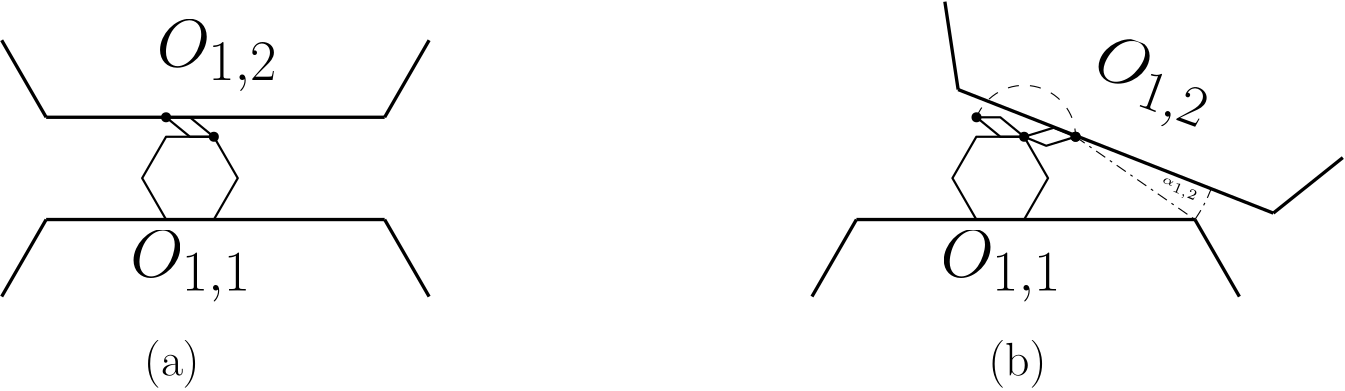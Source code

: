<?xml version="1.0"?>
<!DOCTYPE ipe SYSTEM "ipe.dtd">
<ipe version="70107" creator="Ipe 7.2.2">
<info created="D:20160709162510" modified="D:20160709180854"/>
<ipestyle name="basic">
<symbol name="arrow/arc(spx)">
<path stroke="sym-stroke" fill="sym-stroke" pen="sym-pen">
0 0 m
-1 0.333 l
-1 -0.333 l
h
</path>
</symbol>
<symbol name="arrow/farc(spx)">
<path stroke="sym-stroke" fill="white" pen="sym-pen">
0 0 m
-1 0.333 l
-1 -0.333 l
h
</path>
</symbol>
<symbol name="arrow/ptarc(spx)">
<path stroke="sym-stroke" fill="sym-stroke" pen="sym-pen">
0 0 m
-1 0.333 l
-0.8 0 l
-1 -0.333 l
h
</path>
</symbol>
<symbol name="arrow/fptarc(spx)">
<path stroke="sym-stroke" fill="white" pen="sym-pen">
0 0 m
-1 0.333 l
-0.8 0 l
-1 -0.333 l
h
</path>
</symbol>
<symbol name="mark/circle(sx)" transformations="translations">
<path fill="sym-stroke">
0.6 0 0 0.6 0 0 e
0.4 0 0 0.4 0 0 e
</path>
</symbol>
<symbol name="mark/disk(sx)" transformations="translations">
<path fill="sym-stroke">
0.6 0 0 0.6 0 0 e
</path>
</symbol>
<symbol name="mark/fdisk(sfx)" transformations="translations">
<group>
<path fill="sym-fill">
0.5 0 0 0.5 0 0 e
</path>
<path fill="sym-stroke" fillrule="eofill">
0.6 0 0 0.6 0 0 e
0.4 0 0 0.4 0 0 e
</path>
</group>
</symbol>
<symbol name="mark/box(sx)" transformations="translations">
<path fill="sym-stroke" fillrule="eofill">
-0.6 -0.6 m
0.6 -0.6 l
0.6 0.6 l
-0.6 0.6 l
h
-0.4 -0.4 m
0.4 -0.4 l
0.4 0.4 l
-0.4 0.4 l
h
</path>
</symbol>
<symbol name="mark/square(sx)" transformations="translations">
<path fill="sym-stroke">
-0.6 -0.6 m
0.6 -0.6 l
0.6 0.6 l
-0.6 0.6 l
h
</path>
</symbol>
<symbol name="mark/fsquare(sfx)" transformations="translations">
<group>
<path fill="sym-fill">
-0.5 -0.5 m
0.5 -0.5 l
0.5 0.5 l
-0.5 0.5 l
h
</path>
<path fill="sym-stroke" fillrule="eofill">
-0.6 -0.6 m
0.6 -0.6 l
0.6 0.6 l
-0.6 0.6 l
h
-0.4 -0.4 m
0.4 -0.4 l
0.4 0.4 l
-0.4 0.4 l
h
</path>
</group>
</symbol>
<symbol name="mark/cross(sx)" transformations="translations">
<group>
<path fill="sym-stroke">
-0.43 -0.57 m
0.57 0.43 l
0.43 0.57 l
-0.57 -0.43 l
h
</path>
<path fill="sym-stroke">
-0.43 0.57 m
0.57 -0.43 l
0.43 -0.57 l
-0.57 0.43 l
h
</path>
</group>
</symbol>
<symbol name="arrow/fnormal(spx)">
<path stroke="sym-stroke" fill="white" pen="sym-pen">
0 0 m
-1 0.333 l
-1 -0.333 l
h
</path>
</symbol>
<symbol name="arrow/pointed(spx)">
<path stroke="sym-stroke" fill="sym-stroke" pen="sym-pen">
0 0 m
-1 0.333 l
-0.8 0 l
-1 -0.333 l
h
</path>
</symbol>
<symbol name="arrow/fpointed(spx)">
<path stroke="sym-stroke" fill="white" pen="sym-pen">
0 0 m
-1 0.333 l
-0.8 0 l
-1 -0.333 l
h
</path>
</symbol>
<symbol name="arrow/linear(spx)">
<path stroke="sym-stroke" pen="sym-pen">
-1 0.333 m
0 0 l
-1 -0.333 l
</path>
</symbol>
<symbol name="arrow/fdouble(spx)">
<path stroke="sym-stroke" fill="white" pen="sym-pen">
0 0 m
-1 0.333 l
-1 -0.333 l
h
-1 0 m
-2 0.333 l
-2 -0.333 l
h
</path>
</symbol>
<symbol name="arrow/double(spx)">
<path stroke="sym-stroke" fill="sym-stroke" pen="sym-pen">
0 0 m
-1 0.333 l
-1 -0.333 l
h
-1 0 m
-2 0.333 l
-2 -0.333 l
h
</path>
</symbol>
<pen name="heavier" value="0.8"/>
<pen name="fat" value="1.2"/>
<pen name="ultrafat" value="2"/>
<symbolsize name="large" value="5"/>
<symbolsize name="small" value="2"/>
<symbolsize name="tiny" value="1.1"/>
<arrowsize name="large" value="10"/>
<arrowsize name="small" value="5"/>
<arrowsize name="tiny" value="3"/>
<color name="red" value="1 0 0"/>
<color name="green" value="0 1 0"/>
<color name="blue" value="0 0 1"/>
<color name="yellow" value="1 1 0"/>
<color name="orange" value="1 0.647 0"/>
<color name="gold" value="1 0.843 0"/>
<color name="purple" value="0.627 0.125 0.941"/>
<color name="gray" value="0.745"/>
<color name="brown" value="0.647 0.165 0.165"/>
<color name="navy" value="0 0 0.502"/>
<color name="pink" value="1 0.753 0.796"/>
<color name="seagreen" value="0.18 0.545 0.341"/>
<color name="turquoise" value="0.251 0.878 0.816"/>
<color name="violet" value="0.933 0.51 0.933"/>
<color name="darkblue" value="0 0 0.545"/>
<color name="darkcyan" value="0 0.545 0.545"/>
<color name="darkgray" value="0.663"/>
<color name="darkgreen" value="0 0.392 0"/>
<color name="darkmagenta" value="0.545 0 0.545"/>
<color name="darkorange" value="1 0.549 0"/>
<color name="darkred" value="0.545 0 0"/>
<color name="lightblue" value="0.678 0.847 0.902"/>
<color name="lightcyan" value="0.878 1 1"/>
<color name="lightgray" value="0.827"/>
<color name="lightgreen" value="0.565 0.933 0.565"/>
<color name="lightyellow" value="1 1 0.878"/>
<dashstyle name="dashed" value="[4] 0"/>
<dashstyle name="dotted" value="[1 3] 0"/>
<dashstyle name="dash dotted" value="[4 2 1 2] 0"/>
<dashstyle name="dash dot dotted" value="[4 2 1 2 1 2] 0"/>
<textsize name="large" value="\large"/>
<textsize name="Large" value="\Large"/>
<textsize name="LARGE" value="\LARGE"/>
<textsize name="huge" value="\huge"/>
<textsize name="Huge" value="\Huge"/>
<textsize name="small" value="\small"/>
<textsize name="footnote" value="\footnotesize"/>
<textsize name="tiny" value="\tiny"/>
<textstyle name="center" begin="\begin{center}" end="\end{center}"/>
<textstyle name="itemize" begin="\begin{itemize}" end="\end{itemize}"/>
<textstyle name="item" begin="\begin{itemize}\item{}" end="\end{itemize}"/>
<gridsize name="4 pts" value="4"/>
<gridsize name="8 pts (~3 mm)" value="8"/>
<gridsize name="16 pts (~6 mm)" value="16"/>
<gridsize name="32 pts (~12 mm)" value="32"/>
<gridsize name="10 pts (~3.5 mm)" value="10"/>
<gridsize name="20 pts (~7 mm)" value="20"/>
<gridsize name="14 pts (~5 mm)" value="14"/>
<gridsize name="28 pts (~10 mm)" value="28"/>
<gridsize name="56 pts (~20 mm)" value="56"/>
<anglesize name="90 deg" value="90"/>
<anglesize name="60 deg" value="60"/>
<anglesize name="45 deg" value="45"/>
<anglesize name="30 deg" value="30"/>
<anglesize name="22.5 deg" value="22.5"/>
<opacity name="10%" value="0.1"/>
<opacity name="30%" value="0.3"/>
<opacity name="50%" value="0.5"/>
<opacity name="75%" value="0.75"/>
<tiling name="falling" angle="-60" step="4" width="1"/>
<tiling name="rising" angle="30" step="4" width="1"/>
</ipestyle>
<ipestyle name="bigpaper">
<layout paper="10000 6000" origin="0 0" frame="10000 6000"/>
<titlestyle pos="10 10" size="LARGE" color="title"  valign="baseline"/>
</ipestyle>
<page>
<layer name="alpha"/>
<view layers="alpha" active="alpha"/>
<path layer="alpha" matrix="0.141213 0 0 0.141213 4683.61 2806.63" stroke="black" pen="heavier">
5369.85 3072 m
5308.93 3177.53 l
5187.07 3177.53 l
5126.15 3072 l
5187.07 2966.47 l
5308.93 2966.47 l
h
</path>
<use matrix="1 0 0 1 1473.8 47.9955" name="mark/disk(sx)" pos="3959.49 3207.34" size="normal" stroke="black"/>
<text matrix="1 0 0 1 1475.36 148.008" transformations="translations" pos="3927.84 3056.81" stroke="black" type="label" width="43.619" height="16.927" depth="8.81" valign="baseline" size="Huge">$O_{1,1}$</text>
<use matrix="1 0 0 1 312.159 -8.6545" name="mark/disk(sx)" pos="5139.66 3263.99" size="normal" stroke="black"/>
<path matrix="0.925584 -0.378542 -0.378542 -0.925584 3001.15 7722.81" stroke="black" pen="heavier">
3942.29 3214.35 m
3950.87 3207.34 l
3959.43 3207.34 l
3950.87 3214.35 l
3942.29 3214.35 l
</path>
<use matrix="0.93905 -0.34378 0.34378 0.93905 644.781 1592.18" name="mark/disk(sx)" pos="3942.29 3214.35" size="normal" stroke="black"/>
<path matrix="1 0 0 1 1473.86 47.9955" stroke="black" pen="heavier">
3942.29 3214.35 m
3950.87 3207.34 l
3959.43 3207.34 l
3950.87 3214.35 l
3942.29 3214.35 l
</path>
<use matrix="1 0 0 1 1473.86 47.9955" name="mark/disk(sx)" pos="3942.29 3214.35" size="normal" stroke="black"/>
<path matrix="1 0 0 1 -9.22 -1.6445" stroke="black" dash="dashed">
5425.37 3263.99 m
18.5181 0 0 -18.5181 5442.51 3256.98 5461.03 3256.98 a
</path>
<path matrix="0.141213 0 0 0.141213 4391.91 2806.63" stroke="black" pen="heavier">
5369.85 3072 m
5308.93 3177.53 l
5187.07 3177.53 l
5126.15 3072 l
5187.07 2966.47 l
5308.93 2966.47 l
h
</path>
<path matrix="1 0 0 1 1182.1 47.9955" stroke="black" pen="heavier">
3942.29 3214.35 m
3950.87 3207.34 l
3959.43 3207.34 l
3950.87 3214.35 l
3942.29 3214.35 l
</path>
<use matrix="1 0 0 1 1182.1 47.9955" name="mark/disk(sx)" pos="3942.29 3214.35" size="normal" stroke="black"/>
<use matrix="1 0 0 1 1182.1 47.9955" name="mark/disk(sx)" pos="3959.49 3207.34" size="normal" stroke="black"/>
<text matrix="1 0 0 1 1183.66 148.008" transformations="translations" pos="3927.84 3056.81" stroke="black" type="label" width="43.619" height="16.927" depth="8.81" valign="baseline" size="Huge">$O_{1,1}$</text>
<text matrix="1 0 0 1 1193.16 223.725" transformations="translations" pos="3927.84 3056.81" stroke="black" type="label" width="43.619" height="16.927" depth="8.81" valign="baseline" size="Huge">$O_{1,2}$</text>
<text matrix="0.938442 -0.345437 0.345437 0.938442 715.371 1766" transformations="rigid" pos="3927.84 3056.81" stroke="black" type="label" width="43.619" height="16.927" depth="8.81" valign="baseline" size="Huge">$O_{1,2}$</text>
<text matrix="1 0 0 1 -3.64173 193.34" transformations="translations" pos="5120 2976" stroke="black" type="label" width="20.088" height="12.896" depth="4.29" valign="baseline" size="LARGE">(a)</text>
<text matrix="1 0 0 1 300.358 193.34" transformations="translations" pos="5120 2976" stroke="black" type="label" width="20.988" height="12.896" depth="4.29" valign="baseline" size="LARGE">(b)</text>
<path stroke="black" dash="dash dotted">
5494.78 3225.53 m
52.2881 0 0 52.2881 5451.82 3255.34 5500.64 3236.61 a
</path>
<path stroke="black" dash="dash dotted">
5451.82 3255.34 m
5494.78 3225.53 l
</path>
<text matrix="0.921977 -0.387244 0.387244 0.921977 -826.056 2375.78" transformations="rigid" pos="5482.25 3238.91" stroke="black" type="label" width="14.111" height="2.148" depth="2.46" valign="baseline" size="tiny">$\alpha_{1,2}$</text>
<path stroke="black" pen="fat">
5081.22 3262.36 m
5065.21 3290.09 l
</path>
<path matrix="1 0 0 1 429.57 -64.56" stroke="black" pen="fat">
5081.22 3262.36 m
5065.21 3290.09 l
</path>
<path matrix="1 0 0 1 137.87 -64.56" stroke="black" pen="fat">
5081.22 3262.36 m
5065.21 3290.09 l
</path>
<path matrix="0.5 -0.866025 0.866025 0.5 -300.687 5967.09" stroke="black" pen="fat">
5081.22 3262.36 m
5065.21 3290.09 l
</path>
<path matrix="0.5 -0.866025 0.866025 0.5 -8.987 5967.09" stroke="black" pen="fat">
5081.22 3262.36 m
5065.21 3290.09 l
</path>
<path matrix="0.5 -0.866025 0.866025 0.5 -162.817 6031.64" stroke="black" pen="fat">
5081.22 3262.36 m
5065.21 3290.09 l
</path>
<path stroke="black" pen="fat">
5409.54 3272.32 m
5404.76 3303.97 l
</path>
<path stroke="black" pen="fat">
5523 3227.85 m
5548.02 3247.83 l
</path>
<path stroke="black" pen="fat">
5409.54 3272.32 m
5523 3227.85 l
</path>
<path stroke="black" pen="fat">
5081.22 3262.36 m
5203.08 3262.35 l
</path>
<path stroke="black" pen="fat">
5081.22 3225.53 m
5203.08 3225.53 l
</path>
<path stroke="black" pen="fat">
5372.92 3225.54 m
5494.78 3225.53 l
</path>
</page>
</ipe>
